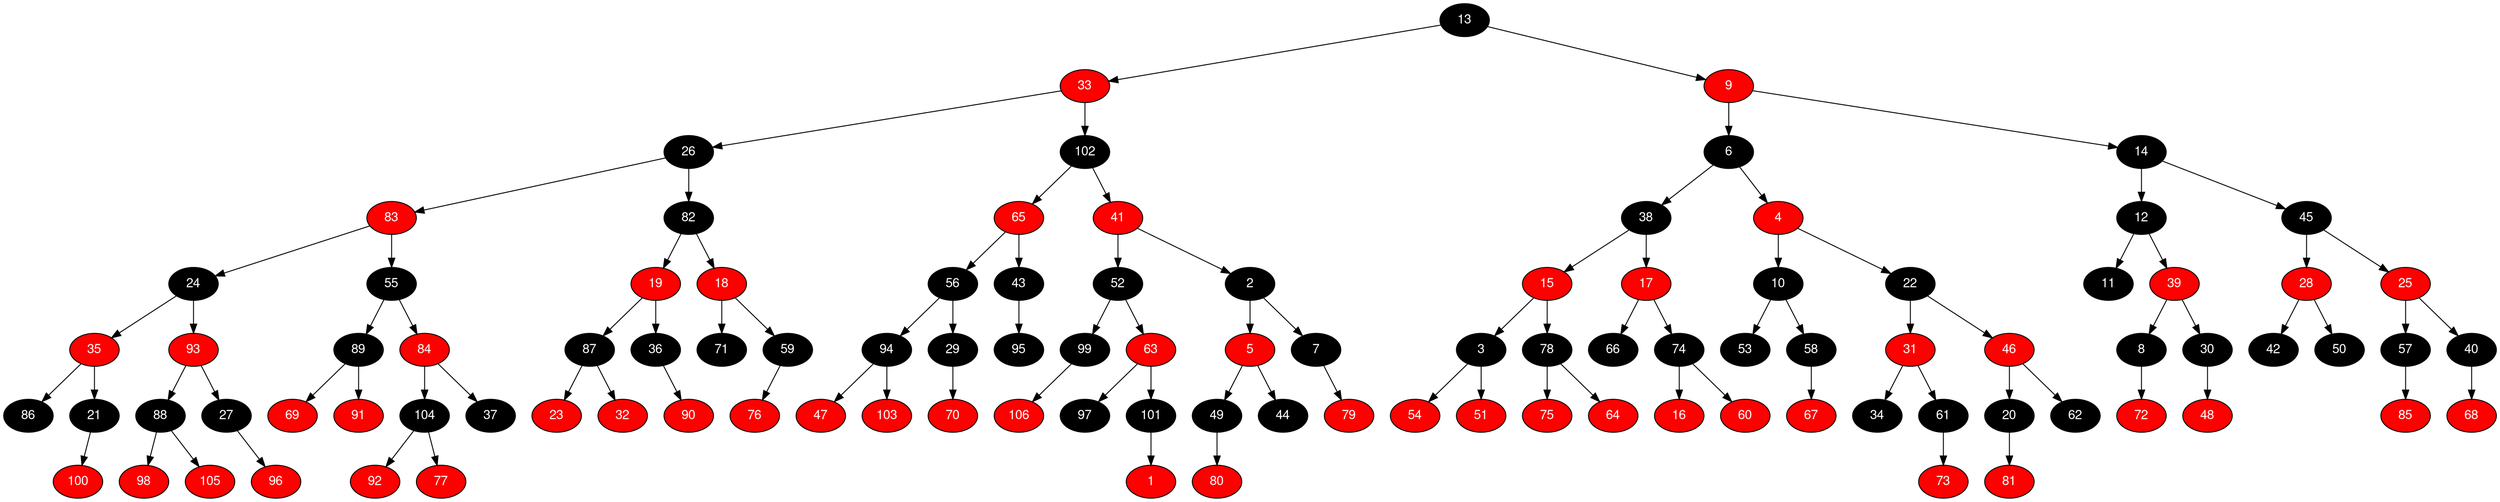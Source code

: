 digraph RB_Teste {
	node [fontname="Helvetica,Arial,sans-serif" style="filled"]
	edge [fontname="Helvetica,Arial,sans-serif" color="black"]

	{
		node [fillcolor=" black" fontcolor=" white"] 13 
		node [fillcolor=" red" fontcolor=" white"] 33 
		node [fillcolor=" black" fontcolor=" white"] 26 
		node [fillcolor=" red" fontcolor=" white"] 83 
		node [fillcolor=" black" fontcolor=" white"] 24 
		node [fillcolor=" red" fontcolor=" white"] 35 
		node [fillcolor=" black" fontcolor=" white"] 86 
		node [fillcolor=" black" fontcolor=" white"] 21 
		node [fillcolor=" red" fontcolor=" white"] 100 
		node [fillcolor=" red" fontcolor=" white"] 93 
		node [fillcolor=" black" fontcolor=" white"] 88 
		node [fillcolor=" red" fontcolor=" white"] 98 
		node [fillcolor=" red" fontcolor=" white"] 105 
		node [fillcolor=" black" fontcolor=" white"] 27 
		node [fillcolor=" red" fontcolor=" white"] 96 
		node [fillcolor=" black" fontcolor=" white"] 55 
		node [fillcolor=" black" fontcolor=" white"] 89 
		node [fillcolor=" red" fontcolor=" white"] 69 
		node [fillcolor=" red" fontcolor=" white"] 91 
		node [fillcolor=" red" fontcolor=" white"] 84 
		node [fillcolor=" black" fontcolor=" white"] 104 
		node [fillcolor=" red" fontcolor=" white"] 92 
		node [fillcolor=" red" fontcolor=" white"] 77 
		node [fillcolor=" black" fontcolor=" white"] 37 
		node [fillcolor=" black" fontcolor=" white"] 82 
		node [fillcolor=" red" fontcolor=" white"] 19 
		node [fillcolor=" black" fontcolor=" white"] 87 
		node [fillcolor=" red" fontcolor=" white"] 23 
		node [fillcolor=" red" fontcolor=" white"] 32 
		node [fillcolor=" black" fontcolor=" white"] 36 
		node [fillcolor=" red" fontcolor=" white"] 90 
		node [fillcolor=" red" fontcolor=" white"] 18 
		node [fillcolor=" black" fontcolor=" white"] 71 
		node [fillcolor=" black" fontcolor=" white"] 59 
		node [fillcolor=" red" fontcolor=" white"] 76 
		node [fillcolor=" black" fontcolor=" white"] 102 
		node [fillcolor=" red" fontcolor=" white"] 65 
		node [fillcolor=" black" fontcolor=" white"] 56 
		node [fillcolor=" black" fontcolor=" white"] 94 
		node [fillcolor=" red" fontcolor=" white"] 47 
		node [fillcolor=" red" fontcolor=" white"] 103 
		node [fillcolor=" black" fontcolor=" white"] 29 
		node [fillcolor=" red" fontcolor=" white"] 70 
		node [fillcolor=" black" fontcolor=" white"] 43 
		node [fillcolor=" black" fontcolor=" white"] 95 
		node [fillcolor=" red" fontcolor=" white"] 41 
		node [fillcolor=" black" fontcolor=" white"] 52 
		node [fillcolor=" black" fontcolor=" white"] 99 
		node [fillcolor=" red" fontcolor=" white"] 106 
		node [fillcolor=" red" fontcolor=" white"] 63 
		node [fillcolor=" black" fontcolor=" white"] 97 
		node [fillcolor=" black" fontcolor=" white"] 101 
		node [fillcolor=" red" fontcolor=" white"] 1 
		node [fillcolor=" black" fontcolor=" white"] 2 
		node [fillcolor=" red" fontcolor=" white"] 5 
		node [fillcolor=" black" fontcolor=" white"] 49 
		node [fillcolor=" red" fontcolor=" white"] 80 
		node [fillcolor=" black" fontcolor=" white"] 44 
		node [fillcolor=" black" fontcolor=" white"] 7 
		node [fillcolor=" red" fontcolor=" white"] 79 
		node [fillcolor=" red" fontcolor=" white"] 9 
		node [fillcolor=" black" fontcolor=" white"] 6 
		node [fillcolor=" black" fontcolor=" white"] 38 
		node [fillcolor=" red" fontcolor=" white"] 15 
		node [fillcolor=" black" fontcolor=" white"] 3 
		node [fillcolor=" red" fontcolor=" white"] 54 
		node [fillcolor=" red" fontcolor=" white"] 51 
		node [fillcolor=" black" fontcolor=" white"] 78 
		node [fillcolor=" red" fontcolor=" white"] 75 
		node [fillcolor=" red" fontcolor=" white"] 64 
		node [fillcolor=" red" fontcolor=" white"] 17 
		node [fillcolor=" black" fontcolor=" white"] 66 
		node [fillcolor=" black" fontcolor=" white"] 74 
		node [fillcolor=" red" fontcolor=" white"] 16 
		node [fillcolor=" red" fontcolor=" white"] 60 
		node [fillcolor=" red" fontcolor=" white"] 4 
		node [fillcolor=" black" fontcolor=" white"] 10 
		node [fillcolor=" black" fontcolor=" white"] 53 
		node [fillcolor=" black" fontcolor=" white"] 58 
		node [fillcolor=" red" fontcolor=" white"] 67 
		node [fillcolor=" black" fontcolor=" white"] 22 
		node [fillcolor=" red" fontcolor=" white"] 31 
		node [fillcolor=" black" fontcolor=" white"] 34 
		node [fillcolor=" black" fontcolor=" white"] 61 
		node [fillcolor=" red" fontcolor=" white"] 73 
		node [fillcolor=" red" fontcolor=" white"] 46 
		node [fillcolor=" black" fontcolor=" white"] 20 
		node [fillcolor=" red" fontcolor=" white"] 81 
		node [fillcolor=" black" fontcolor=" white"] 62 
		node [fillcolor=" black" fontcolor=" white"] 14 
		node [fillcolor=" black" fontcolor=" white"] 12 
		node [fillcolor=" black" fontcolor=" white"] 11 
		node [fillcolor=" red" fontcolor=" white"] 39 
		node [fillcolor=" black" fontcolor=" white"] 8 
		node [fillcolor=" red" fontcolor=" white"] 72 
		node [fillcolor=" black" fontcolor=" white"] 30 
		node [fillcolor=" red" fontcolor=" white"] 48 
		node [fillcolor=" black" fontcolor=" white"] 45 
		node [fillcolor=" red" fontcolor=" white"] 28 
		node [fillcolor=" black" fontcolor=" white"] 42 
		node [fillcolor=" black" fontcolor=" white"] 50 
		node [fillcolor=" red" fontcolor=" white"] 25 
		node [fillcolor=" black" fontcolor=" white"] 57 
		node [fillcolor=" red" fontcolor=" white"] 85 
		node [fillcolor=" black" fontcolor=" white"] 40 
		node [fillcolor=" red" fontcolor=" white"] 68 
	}

	13 -> 33 
	13 -> 9 
	33 -> 26 
	33 -> 102 
	26 -> 83 
	26 -> 82 
	83 -> 24 
	83 -> 55 
	24 -> 35 
	24 -> 93 
	35 -> 86 
	35 -> 21 
	21 -> 100 
	93 -> 88 
	93 -> 27 
	88 -> 98 
	88 -> 105 
	27 -> 96 
	55 -> 89 
	55 -> 84 
	89 -> 69 
	89 -> 91 
	84 -> 104 
	84 -> 37 
	104 -> 92 
	104 -> 77 
	82 -> 19 
	82 -> 18 
	19 -> 87 
	19 -> 36 
	87 -> 23 
	87 -> 32 
	36 -> 90 
	18 -> 71 
	18 -> 59 
	59 -> 76 
	102 -> 65 
	102 -> 41 
	65 -> 56 
	65 -> 43 
	56 -> 94 
	56 -> 29 
	94 -> 47 
	94 -> 103 
	29 -> 70 
	43 -> 95 
	41 -> 52 
	41 -> 2 
	52 -> 99 
	52 -> 63 
	99 -> 106 
	63 -> 97 
	63 -> 101 
	101 -> 1 
	2 -> 5 
	2 -> 7 
	5 -> 49 
	5 -> 44 
	49 -> 80 
	7 -> 79 
	9 -> 6 
	9 -> 14 
	6 -> 38 
	6 -> 4 
	38 -> 15 
	38 -> 17 
	15 -> 3 
	15 -> 78 
	3 -> 54 
	3 -> 51 
	78 -> 75 
	78 -> 64 
	17 -> 66 
	17 -> 74 
	74 -> 16 
	74 -> 60 
	4 -> 10 
	4 -> 22 
	10 -> 53 
	10 -> 58 
	58 -> 67 
	22 -> 31 
	22 -> 46 
	31 -> 34 
	31 -> 61 
	61 -> 73 
	46 -> 20 
	46 -> 62 
	20 -> 81 
	14 -> 12 
	14 -> 45 
	12 -> 11 
	12 -> 39 
	39 -> 8 
	39 -> 30 
	8 -> 72 
	30 -> 48 
	45 -> 28 
	45 -> 25 
	28 -> 42 
	28 -> 50 
	25 -> 57 
	25 -> 40 
	57 -> 85 
	40 -> 68 
}

